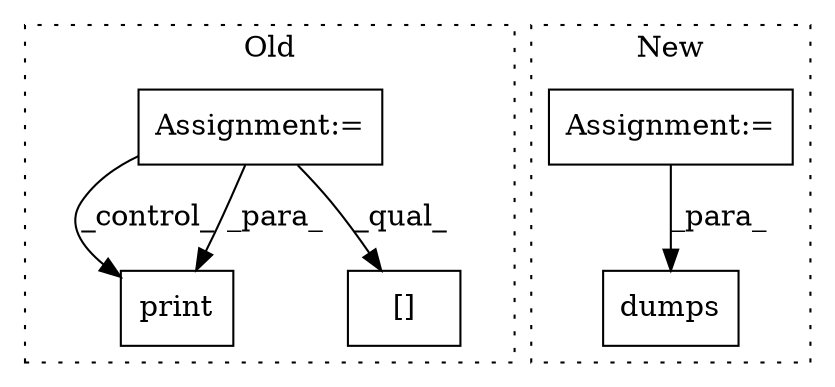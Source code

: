 digraph G {
subgraph cluster0 {
1 [label="print" a="32" s="1706,1769" l="6,1" shape="box"];
4 [label="Assignment:=" a="7" s="1604,1692" l="61,2" shape="box"];
5 [label="[]" a="2" s="1745,1748" l="2,1" shape="box"];
label = "Old";
style="dotted";
}
subgraph cluster1 {
2 [label="dumps" a="32" s="2139,2163" l="6,1" shape="box"];
3 [label="Assignment:=" a="7" s="2069" l="1" shape="box"];
label = "New";
style="dotted";
}
3 -> 2 [label="_para_"];
4 -> 5 [label="_qual_"];
4 -> 1 [label="_control_"];
4 -> 1 [label="_para_"];
}